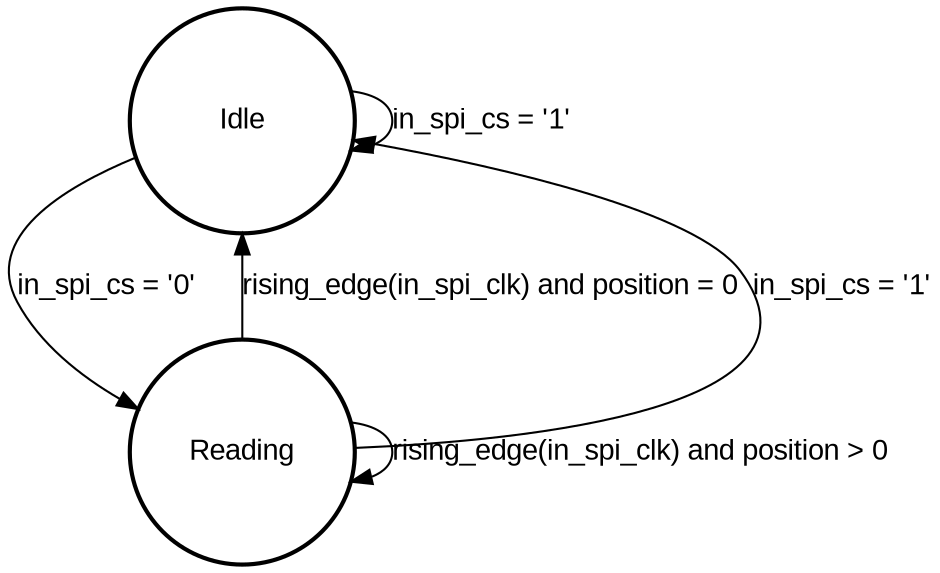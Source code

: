 digraph spi_slave_fsm {
  rankdir=TB;
  fontname="Arial";
  node [fontname="Arial", shape=circle, width=1.5];
  edge [fontname="Arial"];

  Idle [label="Idle" penwidth=2];
  Reading [label="Reading" penwidth=2];

  Idle -> Reading [label="in_spi_cs = '0'"];
  Reading -> Reading [label="rising_edge(in_spi_clk) and position > 0"];
  Reading -> Idle [label="rising_edge(in_spi_clk) and position = 0"];
  Idle -> Idle [label="in_spi_cs = '1'"];
  Reading -> Idle [label="in_spi_cs = '1'"];
}